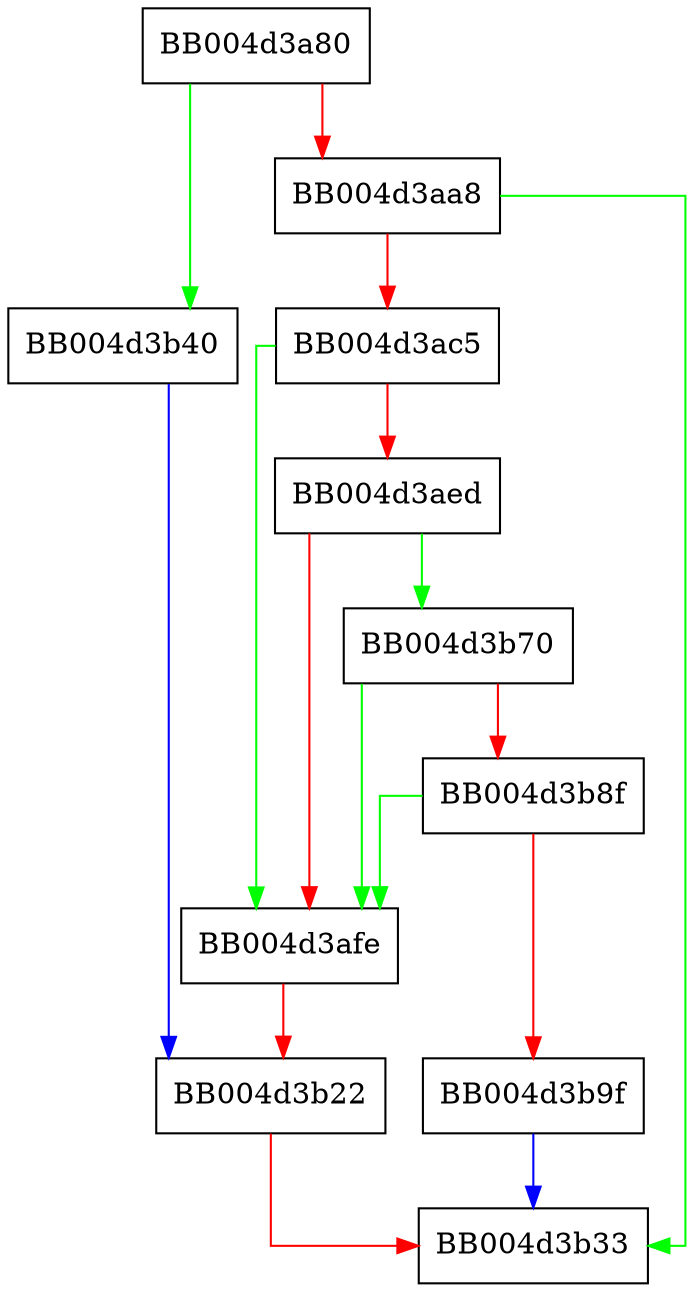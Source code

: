 digraph tls_construct_ctos_ec_pt_formats {
  node [shape="box"];
  graph [splines=ortho];
  BB004d3a80 -> BB004d3b40 [color="green"];
  BB004d3a80 -> BB004d3aa8 [color="red"];
  BB004d3aa8 -> BB004d3b33 [color="green"];
  BB004d3aa8 -> BB004d3ac5 [color="red"];
  BB004d3ac5 -> BB004d3afe [color="green"];
  BB004d3ac5 -> BB004d3aed [color="red"];
  BB004d3aed -> BB004d3b70 [color="green"];
  BB004d3aed -> BB004d3afe [color="red"];
  BB004d3afe -> BB004d3b22 [color="red"];
  BB004d3b22 -> BB004d3b33 [color="red"];
  BB004d3b40 -> BB004d3b22 [color="blue"];
  BB004d3b70 -> BB004d3afe [color="green"];
  BB004d3b70 -> BB004d3b8f [color="red"];
  BB004d3b8f -> BB004d3afe [color="green"];
  BB004d3b8f -> BB004d3b9f [color="red"];
  BB004d3b9f -> BB004d3b33 [color="blue"];
}